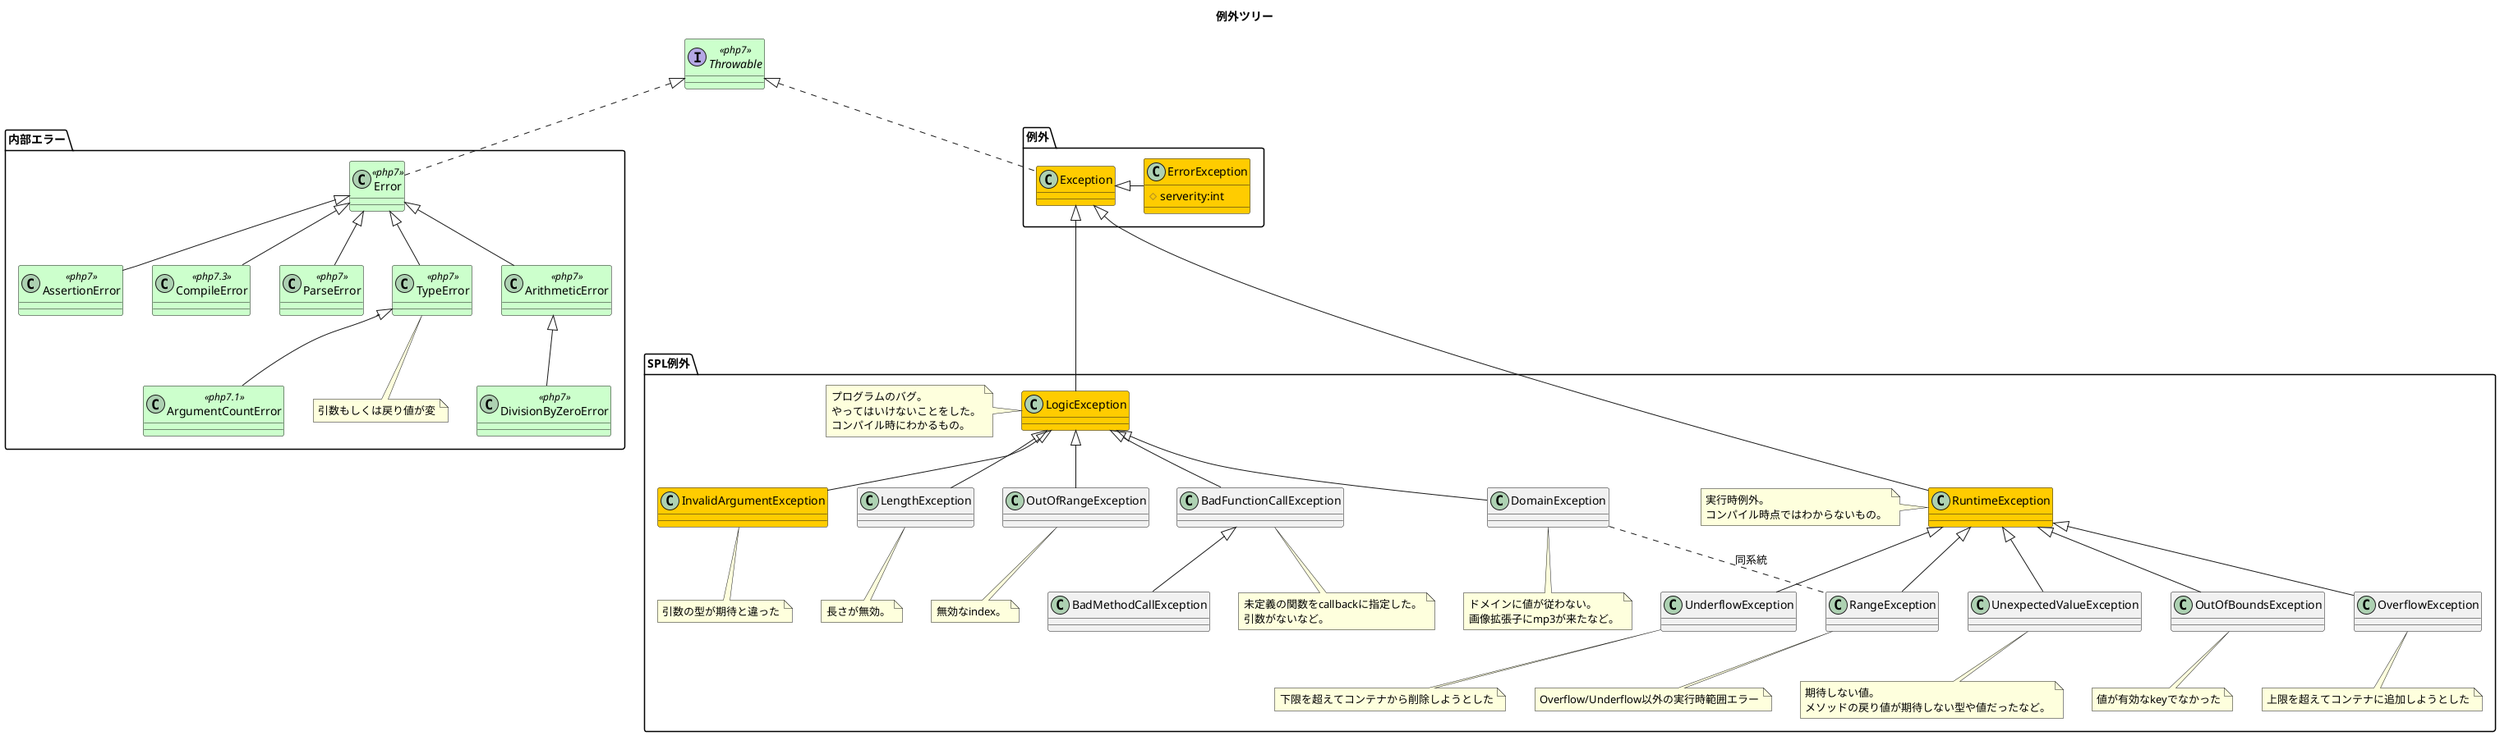 @startuml
title
  例外ツリー
endtitle

interface Throwable <<php7>> #cfc

package 例外 {
  class Exception #fc0
  Throwable <|.. Exception

  class ErrorException #fc0 {
    # serverity:int
  }
  Exception <|-right- ErrorException
}

package SPL例外 {
  class LogicException #fc0
  Exception <|--- LogicException
  note left of LogicException
    プログラムのバグ。
    やってはいけないことをした。
    コンパイル時にわかるもの。
  endnote

  class BadFunctionCallException
  LogicException <|-- BadFunctionCallException
  note bottom of BadFunctionCallException
    未定義の関数をcallbackに指定した。
    引数がないなど。
  end note

  class BadMethodCallException
  BadFunctionCallException <|-- BadMethodCallException

  class DomainException
  LogicException <|-- DomainException
  note bottom of DomainException
    ドメインに値が従わない。
    画像拡張子にmp3が来たなど。
  endnote

  class InvalidArgumentException #fc0
  LogicException <|-- InvalidArgumentException
  note bottom of InvalidArgumentException: 引数の型が期待と違った

  class LengthException
  LogicException <|-- LengthException
  note bottom of LengthException
    長さが無効。
  endnote

  class OutOfRangeException
  LogicException <|-- OutOfRangeException
  note bottom of OutOfRangeException
    無効なindex。
  endnote


  class RuntimeException #fc0
  Exception <|--- RuntimeException
  note left of RuntimeException
    実行時例外。
    コンパイル時点ではわからないもの。
  endnote

  class OutOfBoundsException
  RuntimeException <|-- OutOfBoundsException
  note bottom of OutOfBoundsException: 値が有効なkeyでなかった

  class OverflowException
  RuntimeException <|-- OverflowException
  note bottom of OverflowException: 上限を超えてコンテナに追加しようとした

  class RangeException
  RuntimeException <|-- RangeException
  note bottom of RangeException: Overflow/Underflow以外の実行時範囲エラー
  DomainException .. RangeException : 同系統

  class UnderflowException
  RuntimeException <|-- UnderflowException
  note bottom of UnderflowException: 下限を超えてコンテナから削除しようとした

  class UnexpectedValueException
  RuntimeException <|-- UnexpectedValueException
  note bottom of UnexpectedValueException
    期待しない値。
    メソッドの戻り値が期待しない型や値だったなど。
  endnote
}

package 内部エラー {
  class Error <<php7>> #cfc
  Throwable <|.. Error

  class TypeError <<php7>> #cfc
  Error <|-- TypeError
  note bottom of TypeError
    引数もしくは戻り値が変
  endnote

  class ArgumentCountError <<php7.1>> #cfc
  TypeError <|-- ArgumentCountError

  class ArithmeticError <<php7>> #cfc
  Error <|-- ArithmeticError
  class DivisionByZeroError <<php7>> #cfc
  ArithmeticError <|-- DivisionByZeroError

  class AssertionError <<php7>> #cfc
  Error <|-- AssertionError
  class CompileError <<php7.3>> #cfc
  Error <|-- CompileError
  class ParseError <<php7>> #cfc
  Error <|-- ParseError
}
@enduml